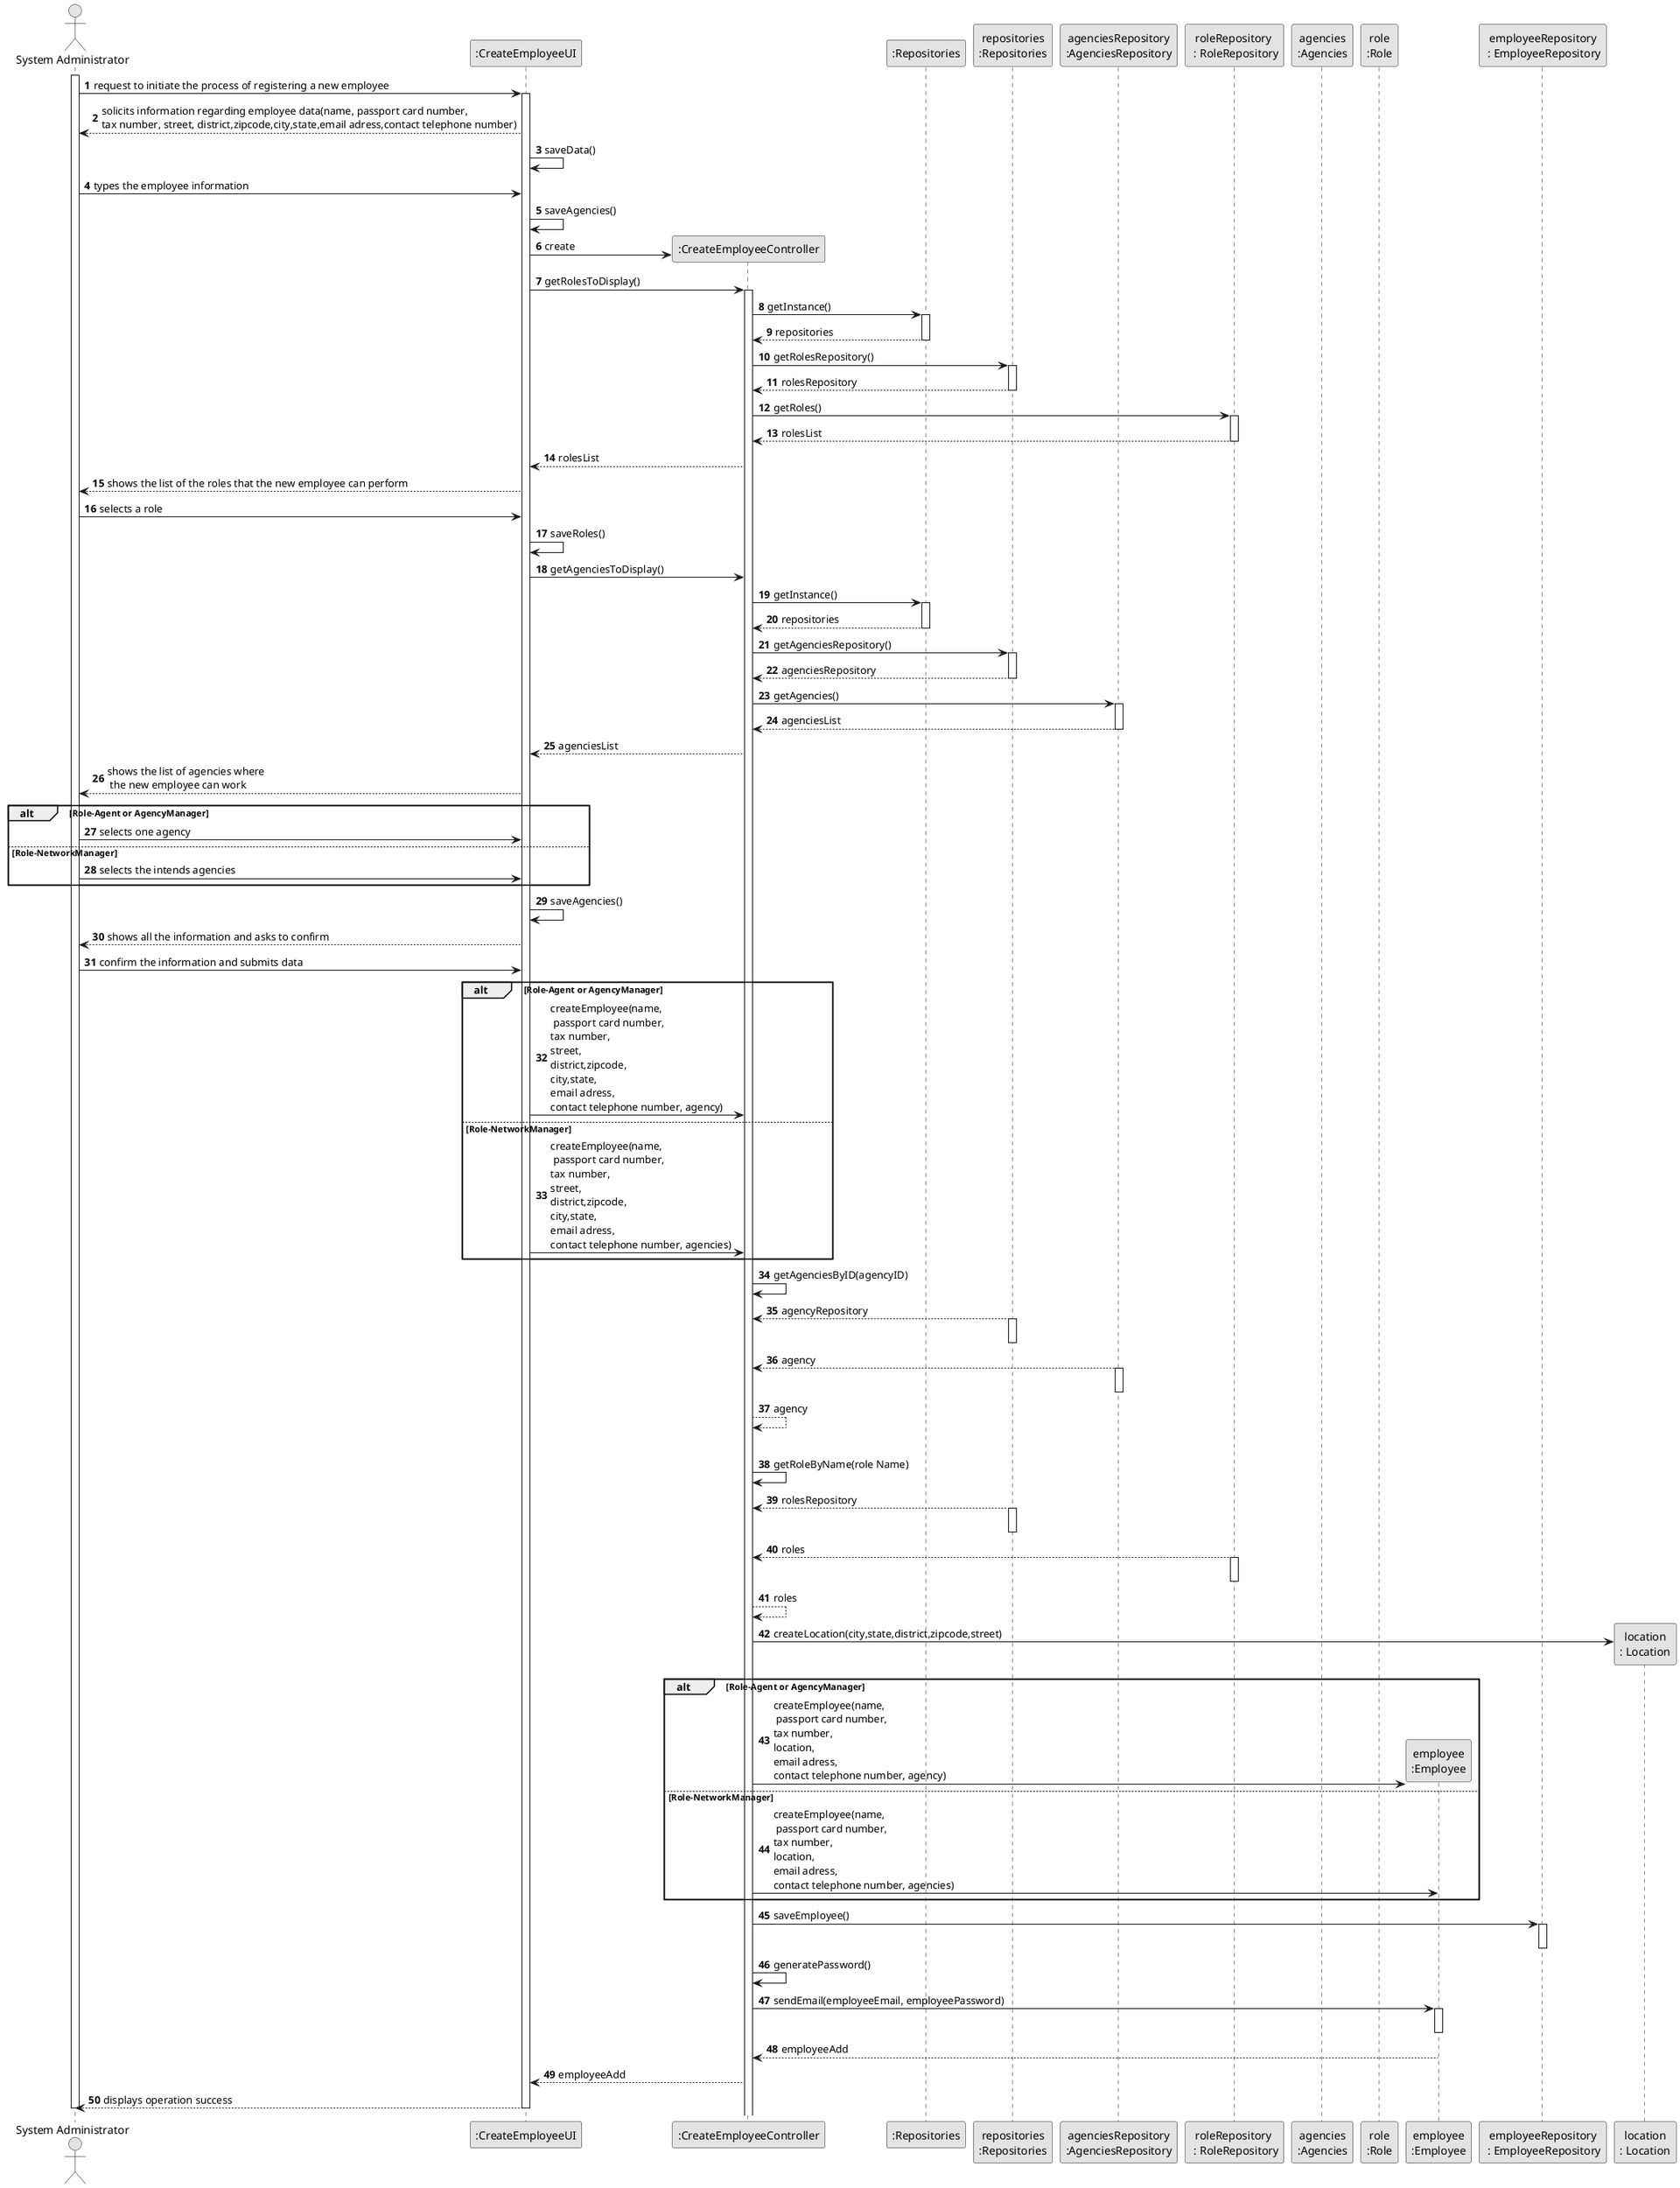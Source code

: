 @startuml
skinparam monochrome true
skinparam packageStyle rectangle
skinparam shadowing false

autonumber

'hide footbox
actor "System Administrator" as ADM
participant ":CreateEmployeeUI" as UI
participant ":CreateEmployeeController" as CTRL
participant ":Repositories" as RepositorySingleton
participant "repositories\n:Repositories" as PLAT
participant "agenciesRepository\n:AgenciesRepository" as agenciesRepository
participant "roleRepository \n : RoleRepository" as RP
participant "agencies\n:Agencies" as Agency
participant "role\n:Role" as Role
participant "employee\n:Employee" as OrganizationRepository
participant "employeeRepository\n : EmployeeRepository" as ER
participant "location\n: Location" as LOC


      activate ADM

       ADM -> UI : request to initiate the process of registering a new employee
        activate UI
        UI-->ADM : solicits information regarding employee data(name, passport card number,\ntax number, street, district,zipcode,city,state,email adress,contact telephone number)
         UI->UI: saveData()


        ADM->UI:types the employee information

        UI->UI: saveAgencies()


         UI->CTRL**: create

         UI -> CTRL : getRolesToDisplay()
        activate CTRL

         CTRL -> RepositorySingleton : getInstance()
         activate RepositorySingleton

         RepositorySingleton --> CTRL: repositories
         deactivate RepositorySingleton

         CTRL->PLAT: getRolesRepository()
         activate PLAT
         PLAT-->CTRL: rolesRepository
         deactivate PLAT
         CTRL->RP: getRoles()
         activate RP
         RP-->CTRL: rolesList
         deactivate RP
         CTRL-->UI: rolesList

         UI --> ADM :shows the list of the roles that the new employee can perform



          ADM -> UI : selects a role

          UI-> UI: saveRoles()


          UI -> CTRL :getAgenciesToDisplay()











          CTRL -> RepositorySingleton : getInstance()
           activate RepositorySingleton
          RepositorySingleton-->CTRL : repositories
           deactivate RepositorySingleton

          CTRL -> PLAT : getAgenciesRepository()
           activate PLAT

          PLAT --> CTRL: agenciesRepository
           deactivate PLAT

          CTRL -> agenciesRepository : getAgencies()
           activate agenciesRepository

           agenciesRepository --> CTRL : agenciesList
            deactivate agenciesRepository
           CTRL-->UI: agenciesList

           UI --> ADM : shows the list of agencies where\n the new employee can work



           alt Role-Agent or AgencyManager
           ADM->UI: selects one agency

           else Role-NetworkManager
           ADM->UI: selects the intends agencies

           end

            UI -> UI: saveAgencies()

            UI --> ADM : shows all the information and asks to confirm


            ADM -> UI : confirm the information and submits data


            alt Role-Agent or AgencyManager
            UI->CTRL: createEmployee(name,\n passport card number,\ntax number,\nstreet,\ndistrict,zipcode,\ncity,state,\nemail adress,\ncontact telephone number, agency)
            else Role-NetworkManager
            UI->CTRL: createEmployee(name,\n passport card number,\ntax number,\nstreet,\ndistrict,zipcode,\ncity,state,\nemail adress,\ncontact telephone number, agencies)
            end


            CTRL -> CTRL : getAgenciesByID(agencyID)



            PLAT --> CTRL : agencyRepository
            activate PLAT
            deactivate PLAT


            agenciesRepository --> CTRL : agency
            activate agenciesRepository
             deactivate agenciesRepository
            CTRL --> CTRL : agency
            |||
            CTRL -> CTRL : getRoleByName(role Name)


             PLAT --> CTRL: rolesRepository
             activate PLAT
              deactivate PLAT

             RP --> CTRL: roles
             activate RP
             deactivate RP

             CTRL-->CTRL: roles


             CTRL->LOC**: createLocation(city,state,district,zipcode,street)
             alt Role-Agent or AgencyManager
             CTRL->OrganizationRepository**: createEmployee(name,\n passport card number,\ntax number,\nlocation,\nemail adress,\ncontact telephone number, agency)

             else Role-NetworkManager
             CTRL->OrganizationRepository: createEmployee(name,\n passport card number,\ntax number,\nlocation,\nemail adress,\ncontact telephone number, agencies)


             end

             CTRL->ER: saveEmployee()
             activate ER
             deactivate ER

             CTRL -> CTRL : generatePassword()

             CTRL -> OrganizationRepository : sendEmail(employeeEmail, employeePassword)
            activate OrganizationRepository
            deactivate OrganizationRepository
             OrganizationRepository-->CTRL: employeeAdd
               deactivate OrganizationRepository

             CTRL-->UI: employeeAdd

             UI --> ADM: displays operation success
               deactivate UI

               deactivate ADM

@enduml





